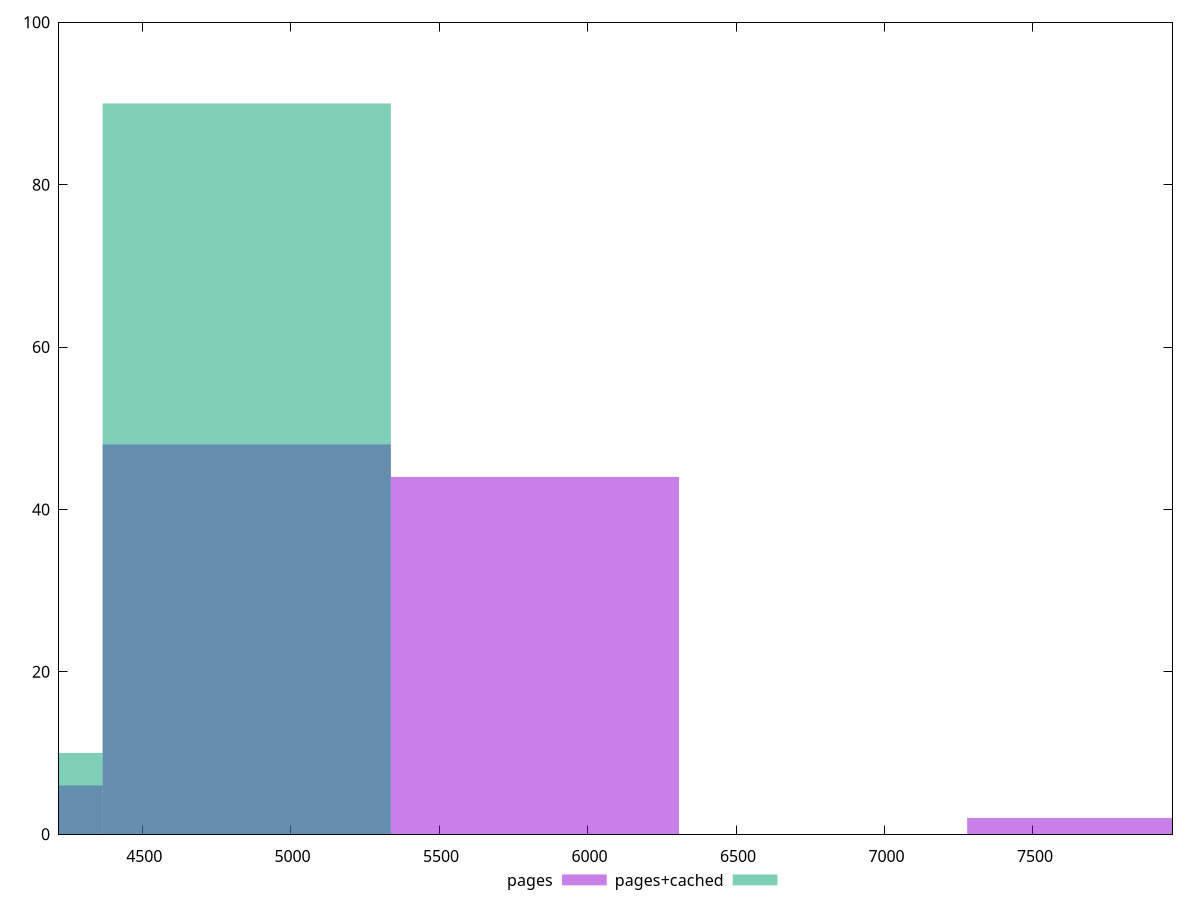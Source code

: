 reset

$pages <<EOF
5822.71298686342 44
7763.6173158178935 2
4852.2608223861835 48
3881.8086579089468 6
EOF

$pagesCached <<EOF
4852.2608223861835 90
3881.8086579089468 10
EOF

set key outside below
set boxwidth 970.4521644772367
set xrange [4220:7970]
set yrange [0:100]
set trange [0:100]
set style fill transparent solid 0.5 noborder
set terminal svg size 640, 500 enhanced background rgb 'white'
set output "report_00011_2021-02-09T10:53:21.242Z/uses-http2/comparison/histogram/0_vs_1.svg"

plot $pages title "pages" with boxes, \
     $pagesCached title "pages+cached" with boxes

reset
